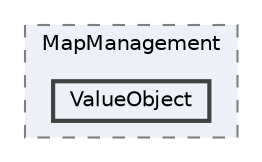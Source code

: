 digraph "C:/Users/むずでょ/Documents/Unity Projects/RMU-1-00-00-Research/Assets/RPGMaker/Codebase/CoreSystem/Service/MapManagement/ValueObject"
{
 // LATEX_PDF_SIZE
  bgcolor="transparent";
  edge [fontname=Helvetica,fontsize=10,labelfontname=Helvetica,labelfontsize=10];
  node [fontname=Helvetica,fontsize=10,shape=box,height=0.2,width=0.4];
  compound=true
  subgraph clusterdir_2c37738d66650ef1886cb1ccf4f88733 {
    graph [ bgcolor="#edf0f7", pencolor="grey50", label="MapManagement", fontname=Helvetica,fontsize=10 style="filled,dashed", URL="dir_2c37738d66650ef1886cb1ccf4f88733.html",tooltip=""]
  dir_7c1bab16ca6ae88c39a8a5b8306c7ee8 [label="ValueObject", fillcolor="#edf0f7", color="grey25", style="filled,bold", URL="dir_7c1bab16ca6ae88c39a8a5b8306c7ee8.html",tooltip=""];
  }
}
